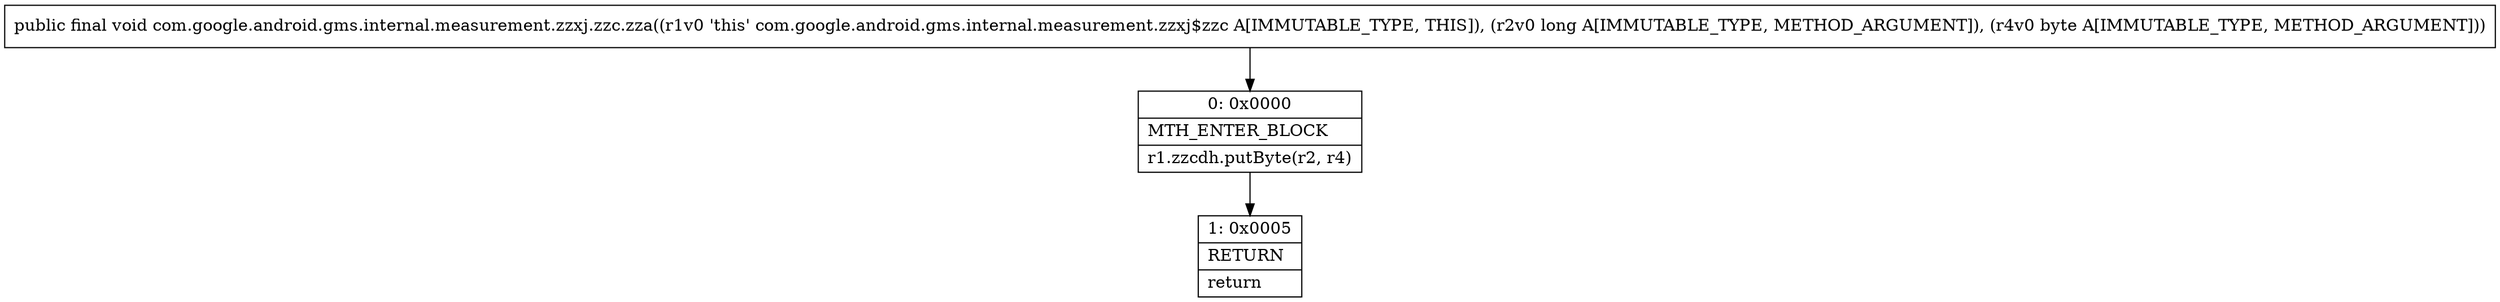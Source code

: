 digraph "CFG forcom.google.android.gms.internal.measurement.zzxj.zzc.zza(JB)V" {
Node_0 [shape=record,label="{0\:\ 0x0000|MTH_ENTER_BLOCK\l|r1.zzcdh.putByte(r2, r4)\l}"];
Node_1 [shape=record,label="{1\:\ 0x0005|RETURN\l|return\l}"];
MethodNode[shape=record,label="{public final void com.google.android.gms.internal.measurement.zzxj.zzc.zza((r1v0 'this' com.google.android.gms.internal.measurement.zzxj$zzc A[IMMUTABLE_TYPE, THIS]), (r2v0 long A[IMMUTABLE_TYPE, METHOD_ARGUMENT]), (r4v0 byte A[IMMUTABLE_TYPE, METHOD_ARGUMENT])) }"];
MethodNode -> Node_0;
Node_0 -> Node_1;
}

